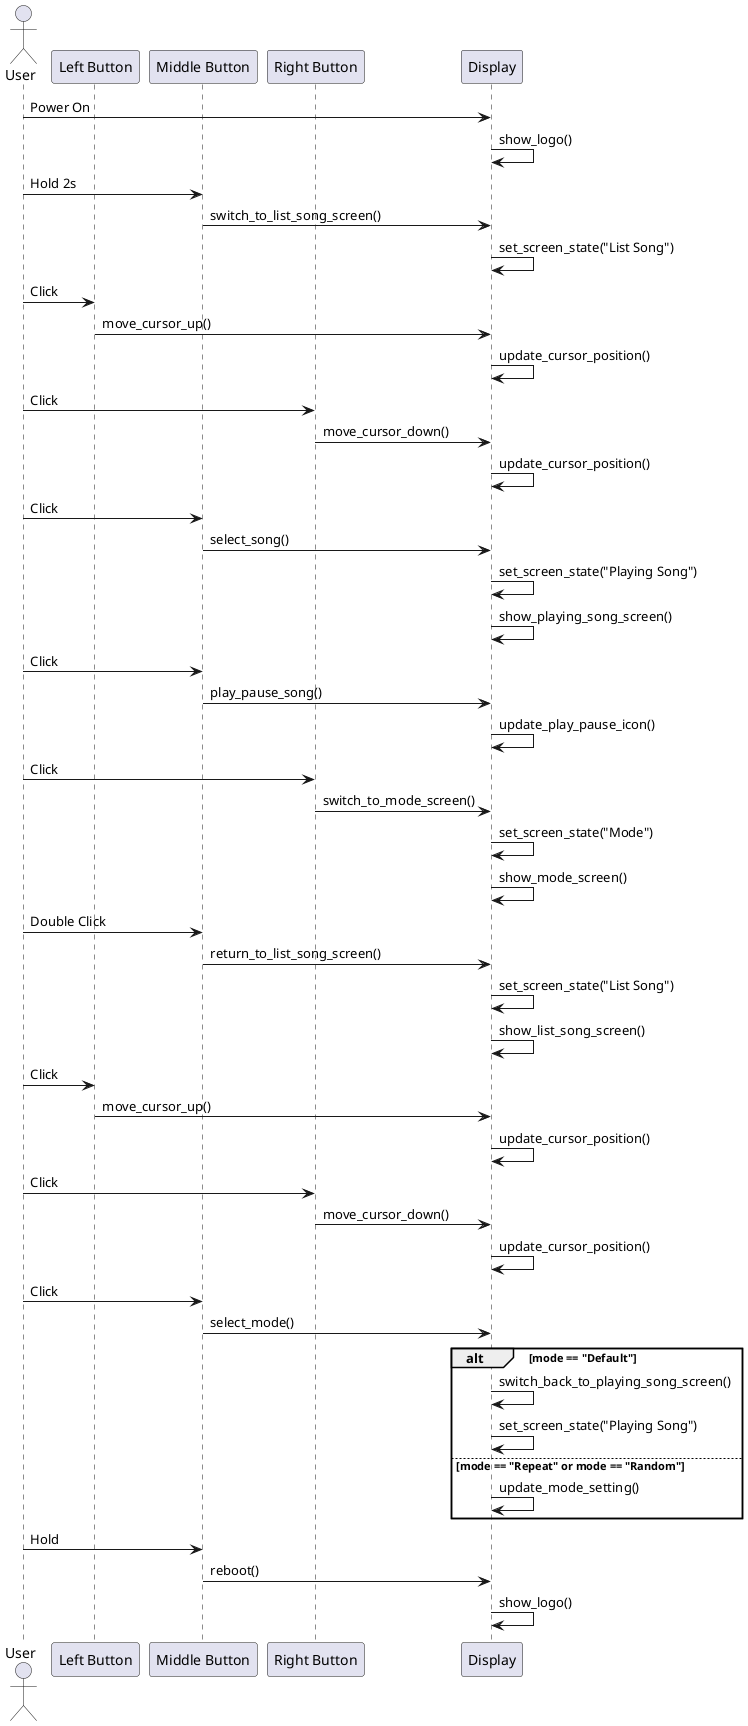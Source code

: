 @startuml
actor User

participant "Left Button" as LBtn
participant "Middle Button" as MBtn
participant "Right Button" as RBtn
participant "Display" as Display

' Power on and show logo
User -> Display : Power On
Display -> Display : show_logo()

' Hold Middle Button for 2 seconds to switch to "List Song" screen
User -> MBtn : Hold 2s
MBtn -> Display : switch_to_list_song_screen()
Display -> Display : set_screen_state("List Song")

' In "List Song" screen, navigate up/down and select song
User -> LBtn : Click
LBtn -> Display : move_cursor_up()
Display -> Display : update_cursor_position()

User -> RBtn : Click
RBtn -> Display : move_cursor_down()
Display -> Display : update_cursor_position()

User -> MBtn : Click
MBtn -> Display : select_song()
Display -> Display : set_screen_state("Playing Song")
Display -> Display : show_playing_song_screen()

' In "Playing Song" screen, play/pause, enter mode, or return to list
User -> MBtn : Click
MBtn -> Display : play_pause_song()
Display -> Display : update_play_pause_icon()

User -> RBtn : Click
RBtn -> Display : switch_to_mode_screen()
Display -> Display : set_screen_state("Mode")
Display -> Display : show_mode_screen()

User -> MBtn : Double Click
MBtn -> Display : return_to_list_song_screen()
Display -> Display : set_screen_state("List Song")
Display -> Display : show_list_song_screen()

' In "Mode" screen, navigate and select mode
User -> LBtn : Click
LBtn -> Display : move_cursor_up()
Display -> Display : update_cursor_position()

User -> RBtn : Click
RBtn -> Display : move_cursor_down()
Display -> Display : update_cursor_position()

User -> MBtn : Click
MBtn -> Display : select_mode()
alt mode == "Default"
    Display -> Display : switch_back_to_playing_song_screen()
    Display -> Display : set_screen_state("Playing Song")
else mode == "Repeat" or mode == "Random"
    Display -> Display : update_mode_setting()
end

' Hold Middle Button to reboot (from any screen)
User -> MBtn : Hold
MBtn -> Display : reboot()
Display -> Display : show_logo()

@enduml
